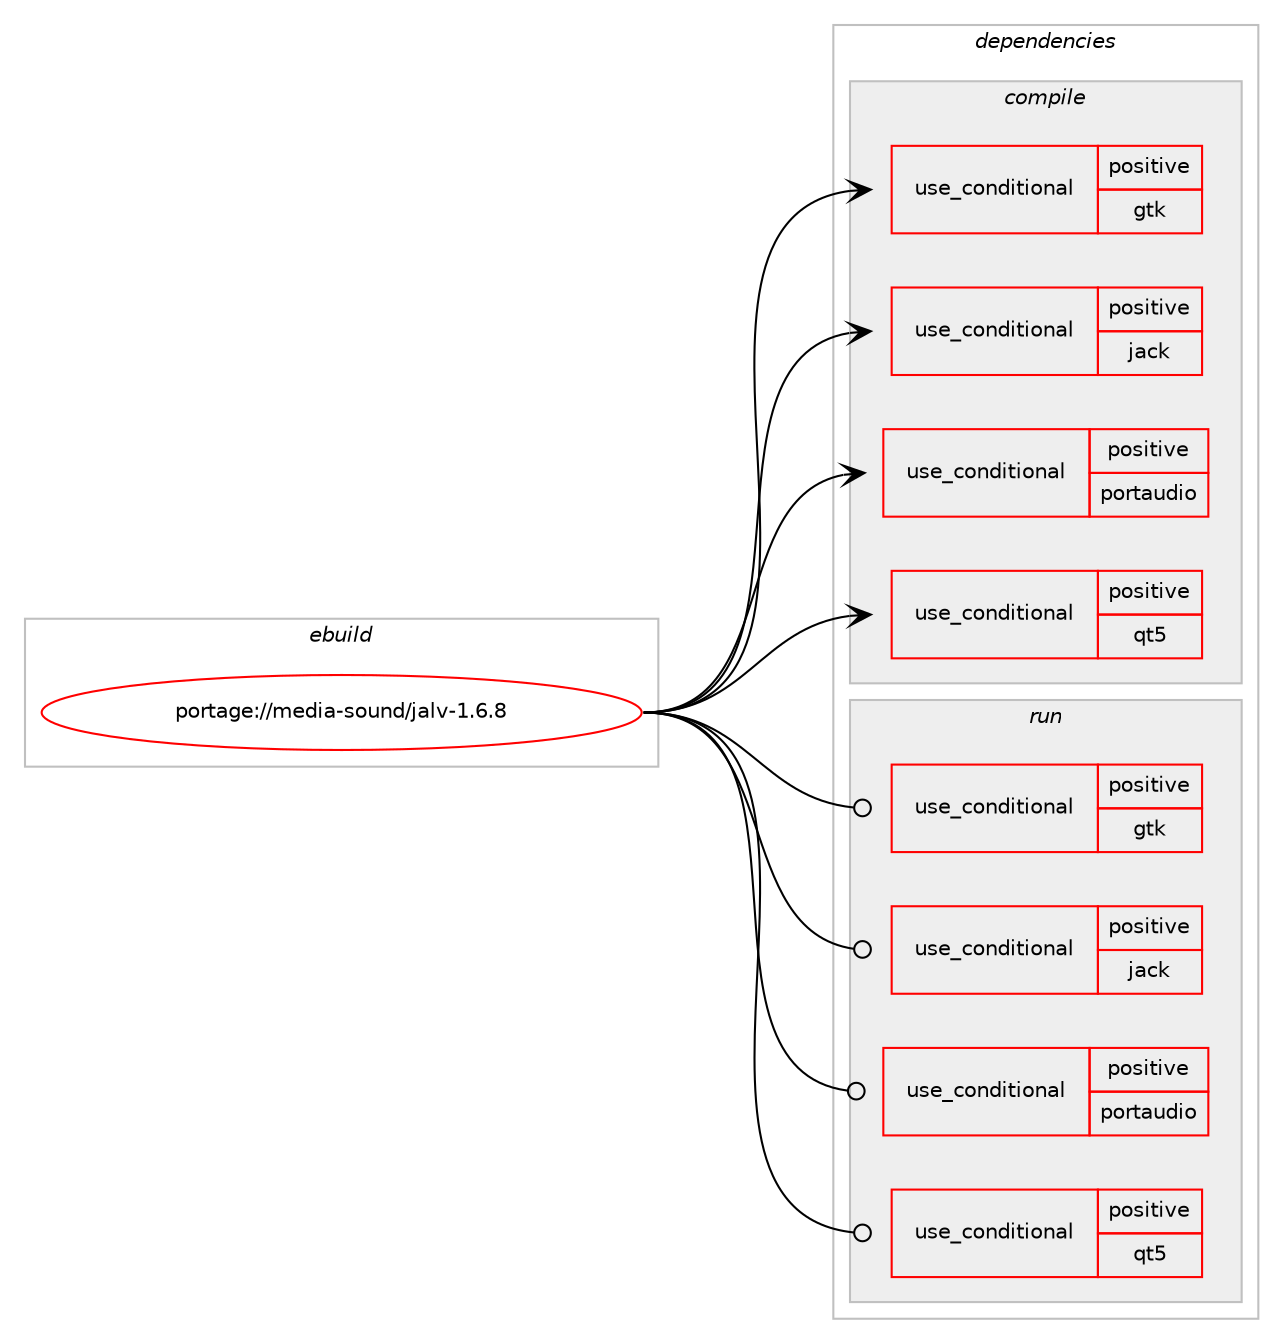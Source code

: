 digraph prolog {

# *************
# Graph options
# *************

newrank=true;
concentrate=true;
compound=true;
graph [rankdir=LR,fontname=Helvetica,fontsize=10,ranksep=1.5];#, ranksep=2.5, nodesep=0.2];
edge  [arrowhead=vee];
node  [fontname=Helvetica,fontsize=10];

# **********
# The ebuild
# **********

subgraph cluster_leftcol {
color=gray;
rank=same;
label=<<i>ebuild</i>>;
id [label="portage://media-sound/jalv-1.6.8", color=red, width=4, href="../media-sound/jalv-1.6.8.svg"];
}

# ****************
# The dependencies
# ****************

subgraph cluster_midcol {
color=gray;
label=<<i>dependencies</i>>;
subgraph cluster_compile {
fillcolor="#eeeeee";
style=filled;
label=<<i>compile</i>>;
subgraph cond78168 {
dependency163413 [label=<<TABLE BORDER="0" CELLBORDER="1" CELLSPACING="0" CELLPADDING="4"><TR><TD ROWSPAN="3" CELLPADDING="10">use_conditional</TD></TR><TR><TD>positive</TD></TR><TR><TD>gtk</TD></TR></TABLE>>, shape=none, color=red];
# *** BEGIN UNKNOWN DEPENDENCY TYPE (TODO) ***
# dependency163413 -> package_dependency(portage://media-sound/jalv-1.6.8,install,no,x11-libs,gtk+,none,[,,],[slot(3)],[])
# *** END UNKNOWN DEPENDENCY TYPE (TODO) ***

}
id:e -> dependency163413:w [weight=20,style="solid",arrowhead="vee"];
subgraph cond78169 {
dependency163414 [label=<<TABLE BORDER="0" CELLBORDER="1" CELLSPACING="0" CELLPADDING="4"><TR><TD ROWSPAN="3" CELLPADDING="10">use_conditional</TD></TR><TR><TD>positive</TD></TR><TR><TD>jack</TD></TR></TABLE>>, shape=none, color=red];
# *** BEGIN UNKNOWN DEPENDENCY TYPE (TODO) ***
# dependency163414 -> package_dependency(portage://media-sound/jalv-1.6.8,install,no,virtual,jack,none,[,,],[],[])
# *** END UNKNOWN DEPENDENCY TYPE (TODO) ***

}
id:e -> dependency163414:w [weight=20,style="solid",arrowhead="vee"];
subgraph cond78170 {
dependency163415 [label=<<TABLE BORDER="0" CELLBORDER="1" CELLSPACING="0" CELLPADDING="4"><TR><TD ROWSPAN="3" CELLPADDING="10">use_conditional</TD></TR><TR><TD>positive</TD></TR><TR><TD>portaudio</TD></TR></TABLE>>, shape=none, color=red];
# *** BEGIN UNKNOWN DEPENDENCY TYPE (TODO) ***
# dependency163415 -> package_dependency(portage://media-sound/jalv-1.6.8,install,no,media-libs,portaudio,none,[,,],[],[])
# *** END UNKNOWN DEPENDENCY TYPE (TODO) ***

}
id:e -> dependency163415:w [weight=20,style="solid",arrowhead="vee"];
subgraph cond78171 {
dependency163416 [label=<<TABLE BORDER="0" CELLBORDER="1" CELLSPACING="0" CELLPADDING="4"><TR><TD ROWSPAN="3" CELLPADDING="10">use_conditional</TD></TR><TR><TD>positive</TD></TR><TR><TD>qt5</TD></TR></TABLE>>, shape=none, color=red];
# *** BEGIN UNKNOWN DEPENDENCY TYPE (TODO) ***
# dependency163416 -> package_dependency(portage://media-sound/jalv-1.6.8,install,no,dev-qt,qtcore,none,[,,],[slot(5)],[])
# *** END UNKNOWN DEPENDENCY TYPE (TODO) ***

# *** BEGIN UNKNOWN DEPENDENCY TYPE (TODO) ***
# dependency163416 -> package_dependency(portage://media-sound/jalv-1.6.8,install,no,dev-qt,qtgui,none,[,,],[slot(5)],[])
# *** END UNKNOWN DEPENDENCY TYPE (TODO) ***

# *** BEGIN UNKNOWN DEPENDENCY TYPE (TODO) ***
# dependency163416 -> package_dependency(portage://media-sound/jalv-1.6.8,install,no,dev-qt,qtwidgets,none,[,,],[slot(5)],[])
# *** END UNKNOWN DEPENDENCY TYPE (TODO) ***

}
id:e -> dependency163416:w [weight=20,style="solid",arrowhead="vee"];
# *** BEGIN UNKNOWN DEPENDENCY TYPE (TODO) ***
# id -> package_dependency(portage://media-sound/jalv-1.6.8,install,no,dev-libs,serd,none,[,,],[],[])
# *** END UNKNOWN DEPENDENCY TYPE (TODO) ***

# *** BEGIN UNKNOWN DEPENDENCY TYPE (TODO) ***
# id -> package_dependency(portage://media-sound/jalv-1.6.8,install,no,dev-libs,sord,none,[,,],[],[])
# *** END UNKNOWN DEPENDENCY TYPE (TODO) ***

# *** BEGIN UNKNOWN DEPENDENCY TYPE (TODO) ***
# id -> package_dependency(portage://media-sound/jalv-1.6.8,install,no,media-libs,lilv,none,[,,],[],[])
# *** END UNKNOWN DEPENDENCY TYPE (TODO) ***

# *** BEGIN UNKNOWN DEPENDENCY TYPE (TODO) ***
# id -> package_dependency(portage://media-sound/jalv-1.6.8,install,no,media-libs,lv2,none,[,,],[],[])
# *** END UNKNOWN DEPENDENCY TYPE (TODO) ***

# *** BEGIN UNKNOWN DEPENDENCY TYPE (TODO) ***
# id -> package_dependency(portage://media-sound/jalv-1.6.8,install,no,media-libs,sratom,none,[,,],[],[])
# *** END UNKNOWN DEPENDENCY TYPE (TODO) ***

# *** BEGIN UNKNOWN DEPENDENCY TYPE (TODO) ***
# id -> package_dependency(portage://media-sound/jalv-1.6.8,install,no,media-libs,suil,none,[,,],[],[])
# *** END UNKNOWN DEPENDENCY TYPE (TODO) ***

}
subgraph cluster_compileandrun {
fillcolor="#eeeeee";
style=filled;
label=<<i>compile and run</i>>;
}
subgraph cluster_run {
fillcolor="#eeeeee";
style=filled;
label=<<i>run</i>>;
subgraph cond78172 {
dependency163417 [label=<<TABLE BORDER="0" CELLBORDER="1" CELLSPACING="0" CELLPADDING="4"><TR><TD ROWSPAN="3" CELLPADDING="10">use_conditional</TD></TR><TR><TD>positive</TD></TR><TR><TD>gtk</TD></TR></TABLE>>, shape=none, color=red];
# *** BEGIN UNKNOWN DEPENDENCY TYPE (TODO) ***
# dependency163417 -> package_dependency(portage://media-sound/jalv-1.6.8,run,no,x11-libs,gtk+,none,[,,],[slot(3)],[])
# *** END UNKNOWN DEPENDENCY TYPE (TODO) ***

}
id:e -> dependency163417:w [weight=20,style="solid",arrowhead="odot"];
subgraph cond78173 {
dependency163418 [label=<<TABLE BORDER="0" CELLBORDER="1" CELLSPACING="0" CELLPADDING="4"><TR><TD ROWSPAN="3" CELLPADDING="10">use_conditional</TD></TR><TR><TD>positive</TD></TR><TR><TD>jack</TD></TR></TABLE>>, shape=none, color=red];
# *** BEGIN UNKNOWN DEPENDENCY TYPE (TODO) ***
# dependency163418 -> package_dependency(portage://media-sound/jalv-1.6.8,run,no,virtual,jack,none,[,,],[],[])
# *** END UNKNOWN DEPENDENCY TYPE (TODO) ***

}
id:e -> dependency163418:w [weight=20,style="solid",arrowhead="odot"];
subgraph cond78174 {
dependency163419 [label=<<TABLE BORDER="0" CELLBORDER="1" CELLSPACING="0" CELLPADDING="4"><TR><TD ROWSPAN="3" CELLPADDING="10">use_conditional</TD></TR><TR><TD>positive</TD></TR><TR><TD>portaudio</TD></TR></TABLE>>, shape=none, color=red];
# *** BEGIN UNKNOWN DEPENDENCY TYPE (TODO) ***
# dependency163419 -> package_dependency(portage://media-sound/jalv-1.6.8,run,no,media-libs,portaudio,none,[,,],[],[])
# *** END UNKNOWN DEPENDENCY TYPE (TODO) ***

}
id:e -> dependency163419:w [weight=20,style="solid",arrowhead="odot"];
subgraph cond78175 {
dependency163420 [label=<<TABLE BORDER="0" CELLBORDER="1" CELLSPACING="0" CELLPADDING="4"><TR><TD ROWSPAN="3" CELLPADDING="10">use_conditional</TD></TR><TR><TD>positive</TD></TR><TR><TD>qt5</TD></TR></TABLE>>, shape=none, color=red];
# *** BEGIN UNKNOWN DEPENDENCY TYPE (TODO) ***
# dependency163420 -> package_dependency(portage://media-sound/jalv-1.6.8,run,no,dev-qt,qtcore,none,[,,],[slot(5)],[])
# *** END UNKNOWN DEPENDENCY TYPE (TODO) ***

# *** BEGIN UNKNOWN DEPENDENCY TYPE (TODO) ***
# dependency163420 -> package_dependency(portage://media-sound/jalv-1.6.8,run,no,dev-qt,qtgui,none,[,,],[slot(5)],[])
# *** END UNKNOWN DEPENDENCY TYPE (TODO) ***

# *** BEGIN UNKNOWN DEPENDENCY TYPE (TODO) ***
# dependency163420 -> package_dependency(portage://media-sound/jalv-1.6.8,run,no,dev-qt,qtwidgets,none,[,,],[slot(5)],[])
# *** END UNKNOWN DEPENDENCY TYPE (TODO) ***

}
id:e -> dependency163420:w [weight=20,style="solid",arrowhead="odot"];
# *** BEGIN UNKNOWN DEPENDENCY TYPE (TODO) ***
# id -> package_dependency(portage://media-sound/jalv-1.6.8,run,no,dev-libs,serd,none,[,,],[],[])
# *** END UNKNOWN DEPENDENCY TYPE (TODO) ***

# *** BEGIN UNKNOWN DEPENDENCY TYPE (TODO) ***
# id -> package_dependency(portage://media-sound/jalv-1.6.8,run,no,dev-libs,sord,none,[,,],[],[])
# *** END UNKNOWN DEPENDENCY TYPE (TODO) ***

# *** BEGIN UNKNOWN DEPENDENCY TYPE (TODO) ***
# id -> package_dependency(portage://media-sound/jalv-1.6.8,run,no,media-libs,lilv,none,[,,],[],[])
# *** END UNKNOWN DEPENDENCY TYPE (TODO) ***

# *** BEGIN UNKNOWN DEPENDENCY TYPE (TODO) ***
# id -> package_dependency(portage://media-sound/jalv-1.6.8,run,no,media-libs,lv2,none,[,,],[],[])
# *** END UNKNOWN DEPENDENCY TYPE (TODO) ***

# *** BEGIN UNKNOWN DEPENDENCY TYPE (TODO) ***
# id -> package_dependency(portage://media-sound/jalv-1.6.8,run,no,media-libs,sratom,none,[,,],[],[])
# *** END UNKNOWN DEPENDENCY TYPE (TODO) ***

# *** BEGIN UNKNOWN DEPENDENCY TYPE (TODO) ***
# id -> package_dependency(portage://media-sound/jalv-1.6.8,run,no,media-libs,suil,none,[,,],[],[])
# *** END UNKNOWN DEPENDENCY TYPE (TODO) ***

}
}

# **************
# The candidates
# **************

subgraph cluster_choices {
rank=same;
color=gray;
label=<<i>candidates</i>>;

}

}
